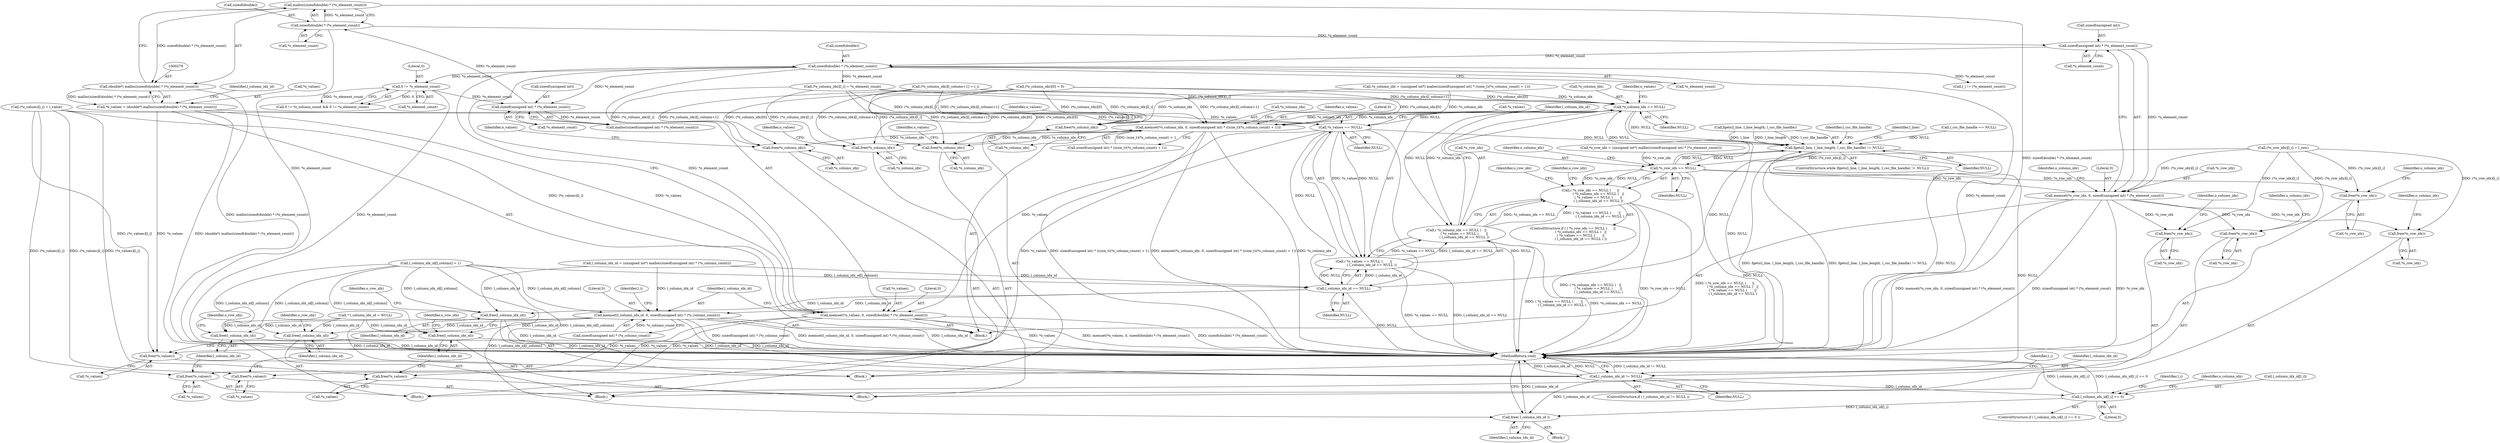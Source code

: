 digraph "0_libxsmm_151481489192e6d1997f8bde52c5c425ea41741d_1@API" {
"1000277" [label="(Call,malloc(sizeof(double) * (*o_element_count)))"];
"1000278" [label="(Call,sizeof(double) * (*o_element_count))"];
"1000252" [label="(Call,sizeof(unsigned int) * (*o_element_count))"];
"1000241" [label="(Call,0 != *o_element_count)"];
"1000368" [label="(Call,sizeof(double) * (*o_element_count))"];
"1000346" [label="(Call,sizeof(unsigned int) * (*o_element_count))"];
"1000275" [label="(Call,(double*) malloc(sizeof(double) * (*o_element_count)))"];
"1000272" [label="(Call,*o_values = (double*) malloc(sizeof(double) * (*o_element_count)))"];
"1000305" [label="(Call,*o_values == NULL)"];
"1000164" [label="(Call,fgets(l_line, l_line_length, l_csc_file_handle) != NULL)"];
"1000295" [label="(Call,*o_row_idx == NULL)"];
"1000294" [label="(Call,( *o_row_idx == NULL )      ||\n               ( *o_column_idx == NULL )   ||\n               ( *o_values == NULL )       ||\n               ( l_column_idx_id == NULL ))"];
"1000300" [label="(Call,*o_column_idx == NULL)"];
"1000299" [label="(Call,( *o_column_idx == NULL )   ||\n               ( *o_values == NULL )       ||\n               ( l_column_idx_id == NULL ))"];
"1000316" [label="(Call,free(*o_column_idx))"];
"1000351" [label="(Call,memset(*o_column_idx, 0, sizeof(unsigned int) * ((size_t)(*o_column_count) + 1)))"];
"1000180" [label="(Call,free(*o_column_idx))"];
"1000449" [label="(Call,free(*o_column_idx))"];
"1000525" [label="(Call,free(*o_column_idx))"];
"1000313" [label="(Call,free(*o_row_idx))"];
"1000342" [label="(Call,memset(*o_row_idx, 0, sizeof(unsigned int) * (*o_element_count)))"];
"1000177" [label="(Call,free(*o_row_idx))"];
"1000446" [label="(Call,free(*o_row_idx))"];
"1000522" [label="(Call,free(*o_row_idx))"];
"1000550" [label="(Call,l_column_idx_id != NULL)"];
"1000566" [label="(Call,l_column_idx_id[l_i] == 0)"];
"1000583" [label="(Call,free( l_column_idx_id ))"];
"1000304" [label="(Call,( *o_values == NULL )       ||\n               ( l_column_idx_id == NULL ))"];
"1000309" [label="(Call,l_column_idx_id == NULL)"];
"1000322" [label="(Call,free(l_column_idx_id))"];
"1000373" [label="(Call,memset(l_column_idx_id, 0, sizeof(unsigned int) * (*o_column_count)))"];
"1000186" [label="(Call,free(l_column_idx_id))"];
"1000455" [label="(Call,free(l_column_idx_id))"];
"1000531" [label="(Call,free(l_column_idx_id))"];
"1000319" [label="(Call,free(*o_values))"];
"1000364" [label="(Call,memset(*o_values, 0, sizeof(double) * (*o_element_count)))"];
"1000183" [label="(Call,free(*o_values))"];
"1000452" [label="(Call,free(*o_values))"];
"1000528" [label="(Call,free(*o_values))"];
"1000281" [label="(Call,*o_element_count)"];
"1000321" [label="(Identifier,o_values)"];
"1000549" [label="(ControlStructure,if ( l_column_idx_id != NULL ))"];
"1000273" [label="(Call,*o_values)"];
"1000312" [label="(Block,)"];
"1000364" [label="(Call,memset(*o_values, 0, sizeof(double) * (*o_element_count)))"];
"1000354" [label="(Literal,0)"];
"1000303" [label="(Identifier,NULL)"];
"1000373" [label="(Call,memset(l_column_idx_id, 0, sizeof(unsigned int) * (*o_column_count)))"];
"1000183" [label="(Call,free(*o_values))"];
"1000532" [label="(Identifier,l_column_idx_id)"];
"1000371" [label="(Call,*o_element_count)"];
"1000454" [label="(Identifier,o_values)"];
"1000347" [label="(Call,sizeof(unsigned int))"];
"1000310" [label="(Identifier,l_column_idx_id)"];
"1000186" [label="(Call,free(l_column_idx_id))"];
"1000369" [label="(Call,sizeof(double))"];
"1000446" [label="(Call,free(*o_row_idx))"];
"1000445" [label="(Block,)"];
"1000535" [label="(Identifier,o_row_idx)"];
"1000257" [label="(Call,*o_column_idx = (unsigned int*) malloc(sizeof(unsigned int) * ((size_t)(*o_column_count) + 1)))"];
"1000302" [label="(Identifier,o_column_idx)"];
"1000585" [label="(MethodReturn,void)"];
"1000506" [label="(Call,(*o_column_idx)[l_column+1] = l_i)"];
"1000300" [label="(Call,*o_column_idx == NULL)"];
"1000309" [label="(Call,l_column_idx_id == NULL)"];
"1000529" [label="(Call,*o_values)"];
"1000311" [label="(Identifier,NULL)"];
"1000565" [label="(ControlStructure,if ( l_column_idx_id[l_i] == 0 ))"];
"1000352" [label="(Call,*o_column_idx)"];
"1000521" [label="(Block,)"];
"1000304" [label="(Call,( *o_values == NULL )       ||\n               ( l_column_idx_id == NULL ))"];
"1000355" [label="(Call,sizeof(unsigned int) * ((size_t)(*o_column_count) + 1))"];
"1000314" [label="(Call,*o_row_idx)"];
"1000293" [label="(ControlStructure,if ( ( *o_row_idx == NULL )      ||\n               ( *o_column_idx == NULL )   ||\n               ( *o_values == NULL )       ||\n               ( l_column_idx_id == NULL ) ))"];
"1000374" [label="(Identifier,l_column_idx_id)"];
"1000563" [label="(Identifier,l_i)"];
"1000368" [label="(Call,sizeof(double) * (*o_element_count))"];
"1000375" [label="(Literal,0)"];
"1000180" [label="(Call,free(*o_column_idx))"];
"1000241" [label="(Call,0 != *o_element_count)"];
"1000323" [label="(Identifier,l_column_idx_id)"];
"1000526" [label="(Call,*o_column_idx)"];
"1000255" [label="(Call,*o_element_count)"];
"1000459" [label="(Identifier,o_row_idx)"];
"1000320" [label="(Call,*o_values)"];
"1000566" [label="(Call,l_column_idx_id[l_i] == 0)"];
"1000450" [label="(Call,*o_column_idx)"];
"1000318" [label="(Identifier,o_column_idx)"];
"1000246" [label="(Call,*o_row_idx = (unsigned int*) malloc(sizeof(unsigned int) * (*o_element_count)))"];
"1000343" [label="(Call,*o_row_idx)"];
"1000316" [label="(Call,free(*o_column_idx))"];
"1000493" [label="(Call,(*o_values)[l_i] = l_value)"];
"1000181" [label="(Call,*o_column_idx)"];
"1000322" [label="(Call,free(l_column_idx_id))"];
"1000185" [label="(Identifier,o_values)"];
"1000294" [label="(Call,( *o_row_idx == NULL )      ||\n               ( *o_column_idx == NULL )   ||\n               ( *o_values == NULL )       ||\n               ( l_column_idx_id == NULL ))"];
"1000528" [label="(Call,free(*o_values))"];
"1000165" [label="(Call,fgets(l_line, l_line_length, l_csc_file_handle))"];
"1000277" [label="(Call,malloc(sizeof(double) * (*o_element_count)))"];
"1000308" [label="(Identifier,NULL)"];
"1000570" [label="(Literal,0)"];
"1000164" [label="(Call,fgets(l_line, l_line_length, l_csc_file_handle) != NULL)"];
"1000366" [label="(Identifier,o_values)"];
"1000163" [label="(ControlStructure,while (fgets(l_line, l_line_length, l_csc_file_handle) != NULL))"];
"1000455" [label="(Call,free(l_column_idx_id))"];
"1000342" [label="(Call,memset(*o_row_idx, 0, sizeof(unsigned int) * (*o_element_count)))"];
"1000243" [label="(Call,*o_element_count)"];
"1000453" [label="(Call,*o_values)"];
"1000523" [label="(Call,*o_row_idx)"];
"1000317" [label="(Call,*o_column_idx)"];
"1000177" [label="(Call,free(*o_row_idx))"];
"1000284" [label="(Identifier,l_column_idx_id)"];
"1000242" [label="(Literal,0)"];
"1000399" [label="(Call,(*o_column_idx)[0] = 0)"];
"1000515" [label="(Identifier,l_csc_file_handle)"];
"1000306" [label="(Call,*o_values)"];
"1000583" [label="(Call,free( l_column_idx_id ))"];
"1000349" [label="(Call,*o_element_count)"];
"1000452" [label="(Call,free(*o_values))"];
"1000487" [label="(Call,(*o_row_idx)[l_i] = l_row)"];
"1000190" [label="(Identifier,o_row_idx)"];
"1000301" [label="(Call,*o_column_idx)"];
"1000550" [label="(Call,l_column_idx_id != NULL)"];
"1000584" [label="(Identifier,l_column_idx_id)"];
"1000174" [label="(Identifier,l_line)"];
"1000530" [label="(Identifier,o_values)"];
"1000353" [label="(Identifier,o_column_idx)"];
"1000449" [label="(Call,free(*o_column_idx))"];
"1000178" [label="(Call,*o_row_idx)"];
"1000346" [label="(Call,sizeof(unsigned int) * (*o_element_count))"];
"1000552" [label="(Identifier,NULL)"];
"1000272" [label="(Call,*o_values = (double*) malloc(sizeof(double) * (*o_element_count)))"];
"1000142" [label="(Call,* l_column_idx_id = NULL)"];
"1000295" [label="(Call,*o_row_idx == NULL)"];
"1000251" [label="(Call,malloc(sizeof(unsigned int) * (*o_element_count)))"];
"1000169" [label="(Identifier,NULL)"];
"1000298" [label="(Identifier,NULL)"];
"1000451" [label="(Identifier,o_column_idx)"];
"1000447" [label="(Call,*o_row_idx)"];
"1000556" [label="(Identifier,l_i)"];
"1000522" [label="(Call,free(*o_row_idx))"];
"1000299" [label="(Call,( *o_column_idx == NULL )   ||\n               ( *o_values == NULL )       ||\n               ( l_column_idx_id == NULL ))"];
"1000176" [label="(Block,)"];
"1000283" [label="(Call,l_column_idx_id = (unsigned int*) malloc(sizeof(unsigned int) * (*o_column_count)))"];
"1000236" [label="(Call,0 != *o_column_count && 0 != *o_element_count)"];
"1000278" [label="(Call,sizeof(double) * (*o_element_count))"];
"1000253" [label="(Call,sizeof(unsigned int))"];
"1000305" [label="(Call,*o_values == NULL)"];
"1000525" [label="(Call,free(*o_column_idx))"];
"1000551" [label="(Identifier,l_column_idx_id)"];
"1000319" [label="(Call,free(*o_values))"];
"1000365" [label="(Call,*o_values)"];
"1000296" [label="(Call,*o_row_idx)"];
"1000307" [label="(Identifier,o_values)"];
"1000245" [label="(Block,)"];
"1000313" [label="(Call,free(*o_row_idx))"];
"1000383" [label="(Identifier,l_i)"];
"1000531" [label="(Call,free(l_column_idx_id))"];
"1000155" [label="(Call,l_csc_file_handle == NULL)"];
"1000326" [label="(Identifier,o_row_idx)"];
"1000501" [label="(Call,l_column_idx_id[l_column] = 1)"];
"1000252" [label="(Call,sizeof(unsigned int) * (*o_element_count))"];
"1000575" [label="(Identifier,o_column_idx)"];
"1000187" [label="(Identifier,l_column_idx_id)"];
"1000367" [label="(Literal,0)"];
"1000345" [label="(Literal,0)"];
"1000184" [label="(Call,*o_values)"];
"1000553" [label="(Block,)"];
"1000344" [label="(Identifier,o_row_idx)"];
"1000315" [label="(Identifier,o_row_idx)"];
"1000456" [label="(Identifier,l_column_idx_id)"];
"1000567" [label="(Call,l_column_idx_id[l_i])"];
"1000517" [label="(Call,l_i != (*o_element_count))"];
"1000275" [label="(Call,(double*) malloc(sizeof(double) * (*o_element_count)))"];
"1000182" [label="(Identifier,o_column_idx)"];
"1000527" [label="(Identifier,o_column_idx)"];
"1000279" [label="(Call,sizeof(double))"];
"1000392" [label="(Call,(*o_column_idx)[l_i] = *o_element_count)"];
"1000376" [label="(Call,sizeof(unsigned int) * (*o_column_count))"];
"1000351" [label="(Call,memset(*o_column_idx, 0, sizeof(unsigned int) * ((size_t)(*o_column_count) + 1)))"];
"1000277" -> "1000275"  [label="AST: "];
"1000277" -> "1000278"  [label="CFG: "];
"1000278" -> "1000277"  [label="AST: "];
"1000275" -> "1000277"  [label="CFG: "];
"1000277" -> "1000585"  [label="DDG: sizeof(double) * (*o_element_count)"];
"1000277" -> "1000275"  [label="DDG: sizeof(double) * (*o_element_count)"];
"1000278" -> "1000277"  [label="DDG: *o_element_count"];
"1000278" -> "1000281"  [label="CFG: "];
"1000279" -> "1000278"  [label="AST: "];
"1000281" -> "1000278"  [label="AST: "];
"1000278" -> "1000585"  [label="DDG: *o_element_count"];
"1000252" -> "1000278"  [label="DDG: *o_element_count"];
"1000278" -> "1000346"  [label="DDG: *o_element_count"];
"1000252" -> "1000251"  [label="AST: "];
"1000252" -> "1000255"  [label="CFG: "];
"1000253" -> "1000252"  [label="AST: "];
"1000255" -> "1000252"  [label="AST: "];
"1000251" -> "1000252"  [label="CFG: "];
"1000252" -> "1000251"  [label="DDG: *o_element_count"];
"1000241" -> "1000252"  [label="DDG: *o_element_count"];
"1000368" -> "1000252"  [label="DDG: *o_element_count"];
"1000241" -> "1000236"  [label="AST: "];
"1000241" -> "1000243"  [label="CFG: "];
"1000242" -> "1000241"  [label="AST: "];
"1000243" -> "1000241"  [label="AST: "];
"1000236" -> "1000241"  [label="CFG: "];
"1000241" -> "1000585"  [label="DDG: *o_element_count"];
"1000241" -> "1000236"  [label="DDG: 0"];
"1000241" -> "1000236"  [label="DDG: *o_element_count"];
"1000368" -> "1000241"  [label="DDG: *o_element_count"];
"1000368" -> "1000364"  [label="AST: "];
"1000368" -> "1000371"  [label="CFG: "];
"1000369" -> "1000368"  [label="AST: "];
"1000371" -> "1000368"  [label="AST: "];
"1000364" -> "1000368"  [label="CFG: "];
"1000368" -> "1000585"  [label="DDG: *o_element_count"];
"1000368" -> "1000364"  [label="DDG: *o_element_count"];
"1000346" -> "1000368"  [label="DDG: *o_element_count"];
"1000368" -> "1000392"  [label="DDG: *o_element_count"];
"1000368" -> "1000517"  [label="DDG: *o_element_count"];
"1000346" -> "1000342"  [label="AST: "];
"1000346" -> "1000349"  [label="CFG: "];
"1000347" -> "1000346"  [label="AST: "];
"1000349" -> "1000346"  [label="AST: "];
"1000342" -> "1000346"  [label="CFG: "];
"1000346" -> "1000342"  [label="DDG: *o_element_count"];
"1000275" -> "1000272"  [label="AST: "];
"1000276" -> "1000275"  [label="AST: "];
"1000272" -> "1000275"  [label="CFG: "];
"1000275" -> "1000585"  [label="DDG: malloc(sizeof(double) * (*o_element_count))"];
"1000275" -> "1000272"  [label="DDG: malloc(sizeof(double) * (*o_element_count))"];
"1000272" -> "1000245"  [label="AST: "];
"1000273" -> "1000272"  [label="AST: "];
"1000284" -> "1000272"  [label="CFG: "];
"1000272" -> "1000585"  [label="DDG: (double*) malloc(sizeof(double) * (*o_element_count))"];
"1000272" -> "1000305"  [label="DDG: *o_values"];
"1000272" -> "1000319"  [label="DDG: *o_values"];
"1000272" -> "1000364"  [label="DDG: *o_values"];
"1000305" -> "1000304"  [label="AST: "];
"1000305" -> "1000308"  [label="CFG: "];
"1000306" -> "1000305"  [label="AST: "];
"1000308" -> "1000305"  [label="AST: "];
"1000310" -> "1000305"  [label="CFG: "];
"1000304" -> "1000305"  [label="CFG: "];
"1000305" -> "1000585"  [label="DDG: NULL"];
"1000305" -> "1000164"  [label="DDG: NULL"];
"1000305" -> "1000304"  [label="DDG: *o_values"];
"1000305" -> "1000304"  [label="DDG: NULL"];
"1000493" -> "1000305"  [label="DDG: (*o_values)[l_i]"];
"1000300" -> "1000305"  [label="DDG: NULL"];
"1000305" -> "1000309"  [label="DDG: NULL"];
"1000305" -> "1000319"  [label="DDG: *o_values"];
"1000305" -> "1000364"  [label="DDG: *o_values"];
"1000164" -> "1000163"  [label="AST: "];
"1000164" -> "1000169"  [label="CFG: "];
"1000165" -> "1000164"  [label="AST: "];
"1000169" -> "1000164"  [label="AST: "];
"1000174" -> "1000164"  [label="CFG: "];
"1000515" -> "1000164"  [label="CFG: "];
"1000164" -> "1000585"  [label="DDG: fgets(l_line, l_line_length, l_csc_file_handle) != NULL"];
"1000164" -> "1000585"  [label="DDG: NULL"];
"1000164" -> "1000585"  [label="DDG: fgets(l_line, l_line_length, l_csc_file_handle)"];
"1000165" -> "1000164"  [label="DDG: l_line"];
"1000165" -> "1000164"  [label="DDG: l_line_length"];
"1000165" -> "1000164"  [label="DDG: l_csc_file_handle"];
"1000295" -> "1000164"  [label="DDG: NULL"];
"1000155" -> "1000164"  [label="DDG: NULL"];
"1000300" -> "1000164"  [label="DDG: NULL"];
"1000309" -> "1000164"  [label="DDG: NULL"];
"1000164" -> "1000295"  [label="DDG: NULL"];
"1000164" -> "1000550"  [label="DDG: NULL"];
"1000295" -> "1000294"  [label="AST: "];
"1000295" -> "1000298"  [label="CFG: "];
"1000296" -> "1000295"  [label="AST: "];
"1000298" -> "1000295"  [label="AST: "];
"1000302" -> "1000295"  [label="CFG: "];
"1000294" -> "1000295"  [label="CFG: "];
"1000295" -> "1000585"  [label="DDG: NULL"];
"1000295" -> "1000294"  [label="DDG: *o_row_idx"];
"1000295" -> "1000294"  [label="DDG: NULL"];
"1000487" -> "1000295"  [label="DDG: (*o_row_idx)[l_i]"];
"1000246" -> "1000295"  [label="DDG: *o_row_idx"];
"1000295" -> "1000300"  [label="DDG: NULL"];
"1000295" -> "1000313"  [label="DDG: *o_row_idx"];
"1000295" -> "1000342"  [label="DDG: *o_row_idx"];
"1000294" -> "1000293"  [label="AST: "];
"1000294" -> "1000299"  [label="CFG: "];
"1000299" -> "1000294"  [label="AST: "];
"1000315" -> "1000294"  [label="CFG: "];
"1000344" -> "1000294"  [label="CFG: "];
"1000294" -> "1000585"  [label="DDG: ( *o_row_idx == NULL )      ||\n               ( *o_column_idx == NULL )   ||\n               ( *o_values == NULL )       ||\n               ( l_column_idx_id == NULL )"];
"1000294" -> "1000585"  [label="DDG: ( *o_column_idx == NULL )   ||\n               ( *o_values == NULL )       ||\n               ( l_column_idx_id == NULL )"];
"1000294" -> "1000585"  [label="DDG: *o_row_idx == NULL"];
"1000299" -> "1000294"  [label="DDG: *o_column_idx == NULL"];
"1000299" -> "1000294"  [label="DDG: ( *o_values == NULL )       ||\n               ( l_column_idx_id == NULL )"];
"1000300" -> "1000299"  [label="AST: "];
"1000300" -> "1000303"  [label="CFG: "];
"1000301" -> "1000300"  [label="AST: "];
"1000303" -> "1000300"  [label="AST: "];
"1000307" -> "1000300"  [label="CFG: "];
"1000299" -> "1000300"  [label="CFG: "];
"1000300" -> "1000585"  [label="DDG: NULL"];
"1000300" -> "1000299"  [label="DDG: *o_column_idx"];
"1000300" -> "1000299"  [label="DDG: NULL"];
"1000506" -> "1000300"  [label="DDG: (*o_column_idx)[l_column+1]"];
"1000392" -> "1000300"  [label="DDG: (*o_column_idx)[l_i]"];
"1000257" -> "1000300"  [label="DDG: *o_column_idx"];
"1000399" -> "1000300"  [label="DDG: (*o_column_idx)[0]"];
"1000300" -> "1000316"  [label="DDG: *o_column_idx"];
"1000300" -> "1000351"  [label="DDG: *o_column_idx"];
"1000299" -> "1000304"  [label="CFG: "];
"1000304" -> "1000299"  [label="AST: "];
"1000299" -> "1000585"  [label="DDG: ( *o_values == NULL )       ||\n               ( l_column_idx_id == NULL )"];
"1000299" -> "1000585"  [label="DDG: *o_column_idx == NULL"];
"1000304" -> "1000299"  [label="DDG: *o_values == NULL"];
"1000304" -> "1000299"  [label="DDG: l_column_idx_id == NULL"];
"1000316" -> "1000312"  [label="AST: "];
"1000316" -> "1000317"  [label="CFG: "];
"1000317" -> "1000316"  [label="AST: "];
"1000321" -> "1000316"  [label="CFG: "];
"1000506" -> "1000316"  [label="DDG: (*o_column_idx)[l_column+1]"];
"1000392" -> "1000316"  [label="DDG: (*o_column_idx)[l_i]"];
"1000257" -> "1000316"  [label="DDG: *o_column_idx"];
"1000399" -> "1000316"  [label="DDG: (*o_column_idx)[0]"];
"1000351" -> "1000245"  [label="AST: "];
"1000351" -> "1000355"  [label="CFG: "];
"1000352" -> "1000351"  [label="AST: "];
"1000354" -> "1000351"  [label="AST: "];
"1000355" -> "1000351"  [label="AST: "];
"1000366" -> "1000351"  [label="CFG: "];
"1000351" -> "1000585"  [label="DDG: memset(*o_column_idx, 0, sizeof(unsigned int) * ((size_t)(*o_column_count) + 1))"];
"1000351" -> "1000585"  [label="DDG: *o_column_idx"];
"1000351" -> "1000585"  [label="DDG: sizeof(unsigned int) * ((size_t)(*o_column_count) + 1)"];
"1000351" -> "1000180"  [label="DDG: *o_column_idx"];
"1000506" -> "1000351"  [label="DDG: (*o_column_idx)[l_column+1]"];
"1000392" -> "1000351"  [label="DDG: (*o_column_idx)[l_i]"];
"1000257" -> "1000351"  [label="DDG: *o_column_idx"];
"1000399" -> "1000351"  [label="DDG: (*o_column_idx)[0]"];
"1000355" -> "1000351"  [label="DDG: (size_t)(*o_column_count) + 1"];
"1000351" -> "1000449"  [label="DDG: *o_column_idx"];
"1000351" -> "1000525"  [label="DDG: *o_column_idx"];
"1000180" -> "1000176"  [label="AST: "];
"1000180" -> "1000181"  [label="CFG: "];
"1000181" -> "1000180"  [label="AST: "];
"1000185" -> "1000180"  [label="CFG: "];
"1000506" -> "1000180"  [label="DDG: (*o_column_idx)[l_column+1]"];
"1000392" -> "1000180"  [label="DDG: (*o_column_idx)[l_i]"];
"1000399" -> "1000180"  [label="DDG: (*o_column_idx)[0]"];
"1000449" -> "1000445"  [label="AST: "];
"1000449" -> "1000450"  [label="CFG: "];
"1000450" -> "1000449"  [label="AST: "];
"1000454" -> "1000449"  [label="CFG: "];
"1000506" -> "1000449"  [label="DDG: (*o_column_idx)[l_column+1]"];
"1000392" -> "1000449"  [label="DDG: (*o_column_idx)[l_i]"];
"1000399" -> "1000449"  [label="DDG: (*o_column_idx)[0]"];
"1000525" -> "1000521"  [label="AST: "];
"1000525" -> "1000526"  [label="CFG: "];
"1000526" -> "1000525"  [label="AST: "];
"1000530" -> "1000525"  [label="CFG: "];
"1000506" -> "1000525"  [label="DDG: (*o_column_idx)[l_column+1]"];
"1000392" -> "1000525"  [label="DDG: (*o_column_idx)[l_i]"];
"1000399" -> "1000525"  [label="DDG: (*o_column_idx)[0]"];
"1000313" -> "1000312"  [label="AST: "];
"1000313" -> "1000314"  [label="CFG: "];
"1000314" -> "1000313"  [label="AST: "];
"1000318" -> "1000313"  [label="CFG: "];
"1000487" -> "1000313"  [label="DDG: (*o_row_idx)[l_i]"];
"1000342" -> "1000245"  [label="AST: "];
"1000343" -> "1000342"  [label="AST: "];
"1000345" -> "1000342"  [label="AST: "];
"1000353" -> "1000342"  [label="CFG: "];
"1000342" -> "1000585"  [label="DDG: *o_row_idx"];
"1000342" -> "1000585"  [label="DDG: memset(*o_row_idx, 0, sizeof(unsigned int) * (*o_element_count))"];
"1000342" -> "1000585"  [label="DDG: sizeof(unsigned int) * (*o_element_count)"];
"1000342" -> "1000177"  [label="DDG: *o_row_idx"];
"1000487" -> "1000342"  [label="DDG: (*o_row_idx)[l_i]"];
"1000342" -> "1000446"  [label="DDG: *o_row_idx"];
"1000342" -> "1000522"  [label="DDG: *o_row_idx"];
"1000177" -> "1000176"  [label="AST: "];
"1000177" -> "1000178"  [label="CFG: "];
"1000178" -> "1000177"  [label="AST: "];
"1000182" -> "1000177"  [label="CFG: "];
"1000487" -> "1000177"  [label="DDG: (*o_row_idx)[l_i]"];
"1000446" -> "1000445"  [label="AST: "];
"1000446" -> "1000447"  [label="CFG: "];
"1000447" -> "1000446"  [label="AST: "];
"1000451" -> "1000446"  [label="CFG: "];
"1000487" -> "1000446"  [label="DDG: (*o_row_idx)[l_i]"];
"1000522" -> "1000521"  [label="AST: "];
"1000522" -> "1000523"  [label="CFG: "];
"1000523" -> "1000522"  [label="AST: "];
"1000527" -> "1000522"  [label="CFG: "];
"1000487" -> "1000522"  [label="DDG: (*o_row_idx)[l_i]"];
"1000550" -> "1000549"  [label="AST: "];
"1000550" -> "1000552"  [label="CFG: "];
"1000551" -> "1000550"  [label="AST: "];
"1000552" -> "1000550"  [label="AST: "];
"1000556" -> "1000550"  [label="CFG: "];
"1000585" -> "1000550"  [label="CFG: "];
"1000550" -> "1000585"  [label="DDG: l_column_idx_id != NULL"];
"1000550" -> "1000585"  [label="DDG: l_column_idx_id"];
"1000550" -> "1000585"  [label="DDG: NULL"];
"1000501" -> "1000550"  [label="DDG: l_column_idx_id[l_column]"];
"1000142" -> "1000550"  [label="DDG: l_column_idx_id"];
"1000373" -> "1000550"  [label="DDG: l_column_idx_id"];
"1000550" -> "1000566"  [label="DDG: l_column_idx_id"];
"1000550" -> "1000583"  [label="DDG: l_column_idx_id"];
"1000566" -> "1000565"  [label="AST: "];
"1000566" -> "1000570"  [label="CFG: "];
"1000567" -> "1000566"  [label="AST: "];
"1000570" -> "1000566"  [label="AST: "];
"1000575" -> "1000566"  [label="CFG: "];
"1000563" -> "1000566"  [label="CFG: "];
"1000566" -> "1000585"  [label="DDG: l_column_idx_id[l_i] == 0"];
"1000566" -> "1000585"  [label="DDG: l_column_idx_id[l_i]"];
"1000566" -> "1000583"  [label="DDG: l_column_idx_id[l_i]"];
"1000583" -> "1000553"  [label="AST: "];
"1000583" -> "1000584"  [label="CFG: "];
"1000584" -> "1000583"  [label="AST: "];
"1000585" -> "1000583"  [label="CFG: "];
"1000583" -> "1000585"  [label="DDG: l_column_idx_id"];
"1000501" -> "1000583"  [label="DDG: l_column_idx_id[l_column]"];
"1000304" -> "1000309"  [label="CFG: "];
"1000309" -> "1000304"  [label="AST: "];
"1000304" -> "1000585"  [label="DDG: l_column_idx_id == NULL"];
"1000304" -> "1000585"  [label="DDG: *o_values == NULL"];
"1000309" -> "1000304"  [label="DDG: l_column_idx_id"];
"1000309" -> "1000304"  [label="DDG: NULL"];
"1000309" -> "1000311"  [label="CFG: "];
"1000310" -> "1000309"  [label="AST: "];
"1000311" -> "1000309"  [label="AST: "];
"1000309" -> "1000585"  [label="DDG: NULL"];
"1000283" -> "1000309"  [label="DDG: l_column_idx_id"];
"1000501" -> "1000309"  [label="DDG: l_column_idx_id[l_column]"];
"1000309" -> "1000322"  [label="DDG: l_column_idx_id"];
"1000309" -> "1000373"  [label="DDG: l_column_idx_id"];
"1000322" -> "1000312"  [label="AST: "];
"1000322" -> "1000323"  [label="CFG: "];
"1000323" -> "1000322"  [label="AST: "];
"1000326" -> "1000322"  [label="CFG: "];
"1000322" -> "1000585"  [label="DDG: l_column_idx_id"];
"1000283" -> "1000322"  [label="DDG: l_column_idx_id"];
"1000501" -> "1000322"  [label="DDG: l_column_idx_id[l_column]"];
"1000373" -> "1000245"  [label="AST: "];
"1000373" -> "1000376"  [label="CFG: "];
"1000374" -> "1000373"  [label="AST: "];
"1000375" -> "1000373"  [label="AST: "];
"1000376" -> "1000373"  [label="AST: "];
"1000383" -> "1000373"  [label="CFG: "];
"1000373" -> "1000585"  [label="DDG: sizeof(unsigned int) * (*o_column_count)"];
"1000373" -> "1000585"  [label="DDG: memset(l_column_idx_id, 0, sizeof(unsigned int) * (*o_column_count))"];
"1000373" -> "1000585"  [label="DDG: l_column_idx_id"];
"1000373" -> "1000186"  [label="DDG: l_column_idx_id"];
"1000283" -> "1000373"  [label="DDG: l_column_idx_id"];
"1000501" -> "1000373"  [label="DDG: l_column_idx_id[l_column]"];
"1000376" -> "1000373"  [label="DDG: *o_column_count"];
"1000373" -> "1000455"  [label="DDG: l_column_idx_id"];
"1000373" -> "1000531"  [label="DDG: l_column_idx_id"];
"1000186" -> "1000176"  [label="AST: "];
"1000186" -> "1000187"  [label="CFG: "];
"1000187" -> "1000186"  [label="AST: "];
"1000190" -> "1000186"  [label="CFG: "];
"1000186" -> "1000585"  [label="DDG: l_column_idx_id"];
"1000501" -> "1000186"  [label="DDG: l_column_idx_id[l_column]"];
"1000142" -> "1000186"  [label="DDG: l_column_idx_id"];
"1000455" -> "1000445"  [label="AST: "];
"1000455" -> "1000456"  [label="CFG: "];
"1000456" -> "1000455"  [label="AST: "];
"1000459" -> "1000455"  [label="CFG: "];
"1000455" -> "1000585"  [label="DDG: l_column_idx_id"];
"1000501" -> "1000455"  [label="DDG: l_column_idx_id[l_column]"];
"1000142" -> "1000455"  [label="DDG: l_column_idx_id"];
"1000531" -> "1000521"  [label="AST: "];
"1000531" -> "1000532"  [label="CFG: "];
"1000532" -> "1000531"  [label="AST: "];
"1000535" -> "1000531"  [label="CFG: "];
"1000531" -> "1000585"  [label="DDG: l_column_idx_id"];
"1000501" -> "1000531"  [label="DDG: l_column_idx_id[l_column]"];
"1000142" -> "1000531"  [label="DDG: l_column_idx_id"];
"1000319" -> "1000312"  [label="AST: "];
"1000319" -> "1000320"  [label="CFG: "];
"1000320" -> "1000319"  [label="AST: "];
"1000323" -> "1000319"  [label="CFG: "];
"1000493" -> "1000319"  [label="DDG: (*o_values)[l_i]"];
"1000364" -> "1000245"  [label="AST: "];
"1000365" -> "1000364"  [label="AST: "];
"1000367" -> "1000364"  [label="AST: "];
"1000374" -> "1000364"  [label="CFG: "];
"1000364" -> "1000585"  [label="DDG: *o_values"];
"1000364" -> "1000585"  [label="DDG: memset(*o_values, 0, sizeof(double) * (*o_element_count))"];
"1000364" -> "1000585"  [label="DDG: sizeof(double) * (*o_element_count)"];
"1000364" -> "1000183"  [label="DDG: *o_values"];
"1000493" -> "1000364"  [label="DDG: (*o_values)[l_i]"];
"1000364" -> "1000452"  [label="DDG: *o_values"];
"1000364" -> "1000528"  [label="DDG: *o_values"];
"1000183" -> "1000176"  [label="AST: "];
"1000183" -> "1000184"  [label="CFG: "];
"1000184" -> "1000183"  [label="AST: "];
"1000187" -> "1000183"  [label="CFG: "];
"1000493" -> "1000183"  [label="DDG: (*o_values)[l_i]"];
"1000452" -> "1000445"  [label="AST: "];
"1000452" -> "1000453"  [label="CFG: "];
"1000453" -> "1000452"  [label="AST: "];
"1000456" -> "1000452"  [label="CFG: "];
"1000493" -> "1000452"  [label="DDG: (*o_values)[l_i]"];
"1000528" -> "1000521"  [label="AST: "];
"1000528" -> "1000529"  [label="CFG: "];
"1000529" -> "1000528"  [label="AST: "];
"1000532" -> "1000528"  [label="CFG: "];
"1000493" -> "1000528"  [label="DDG: (*o_values)[l_i]"];
}
